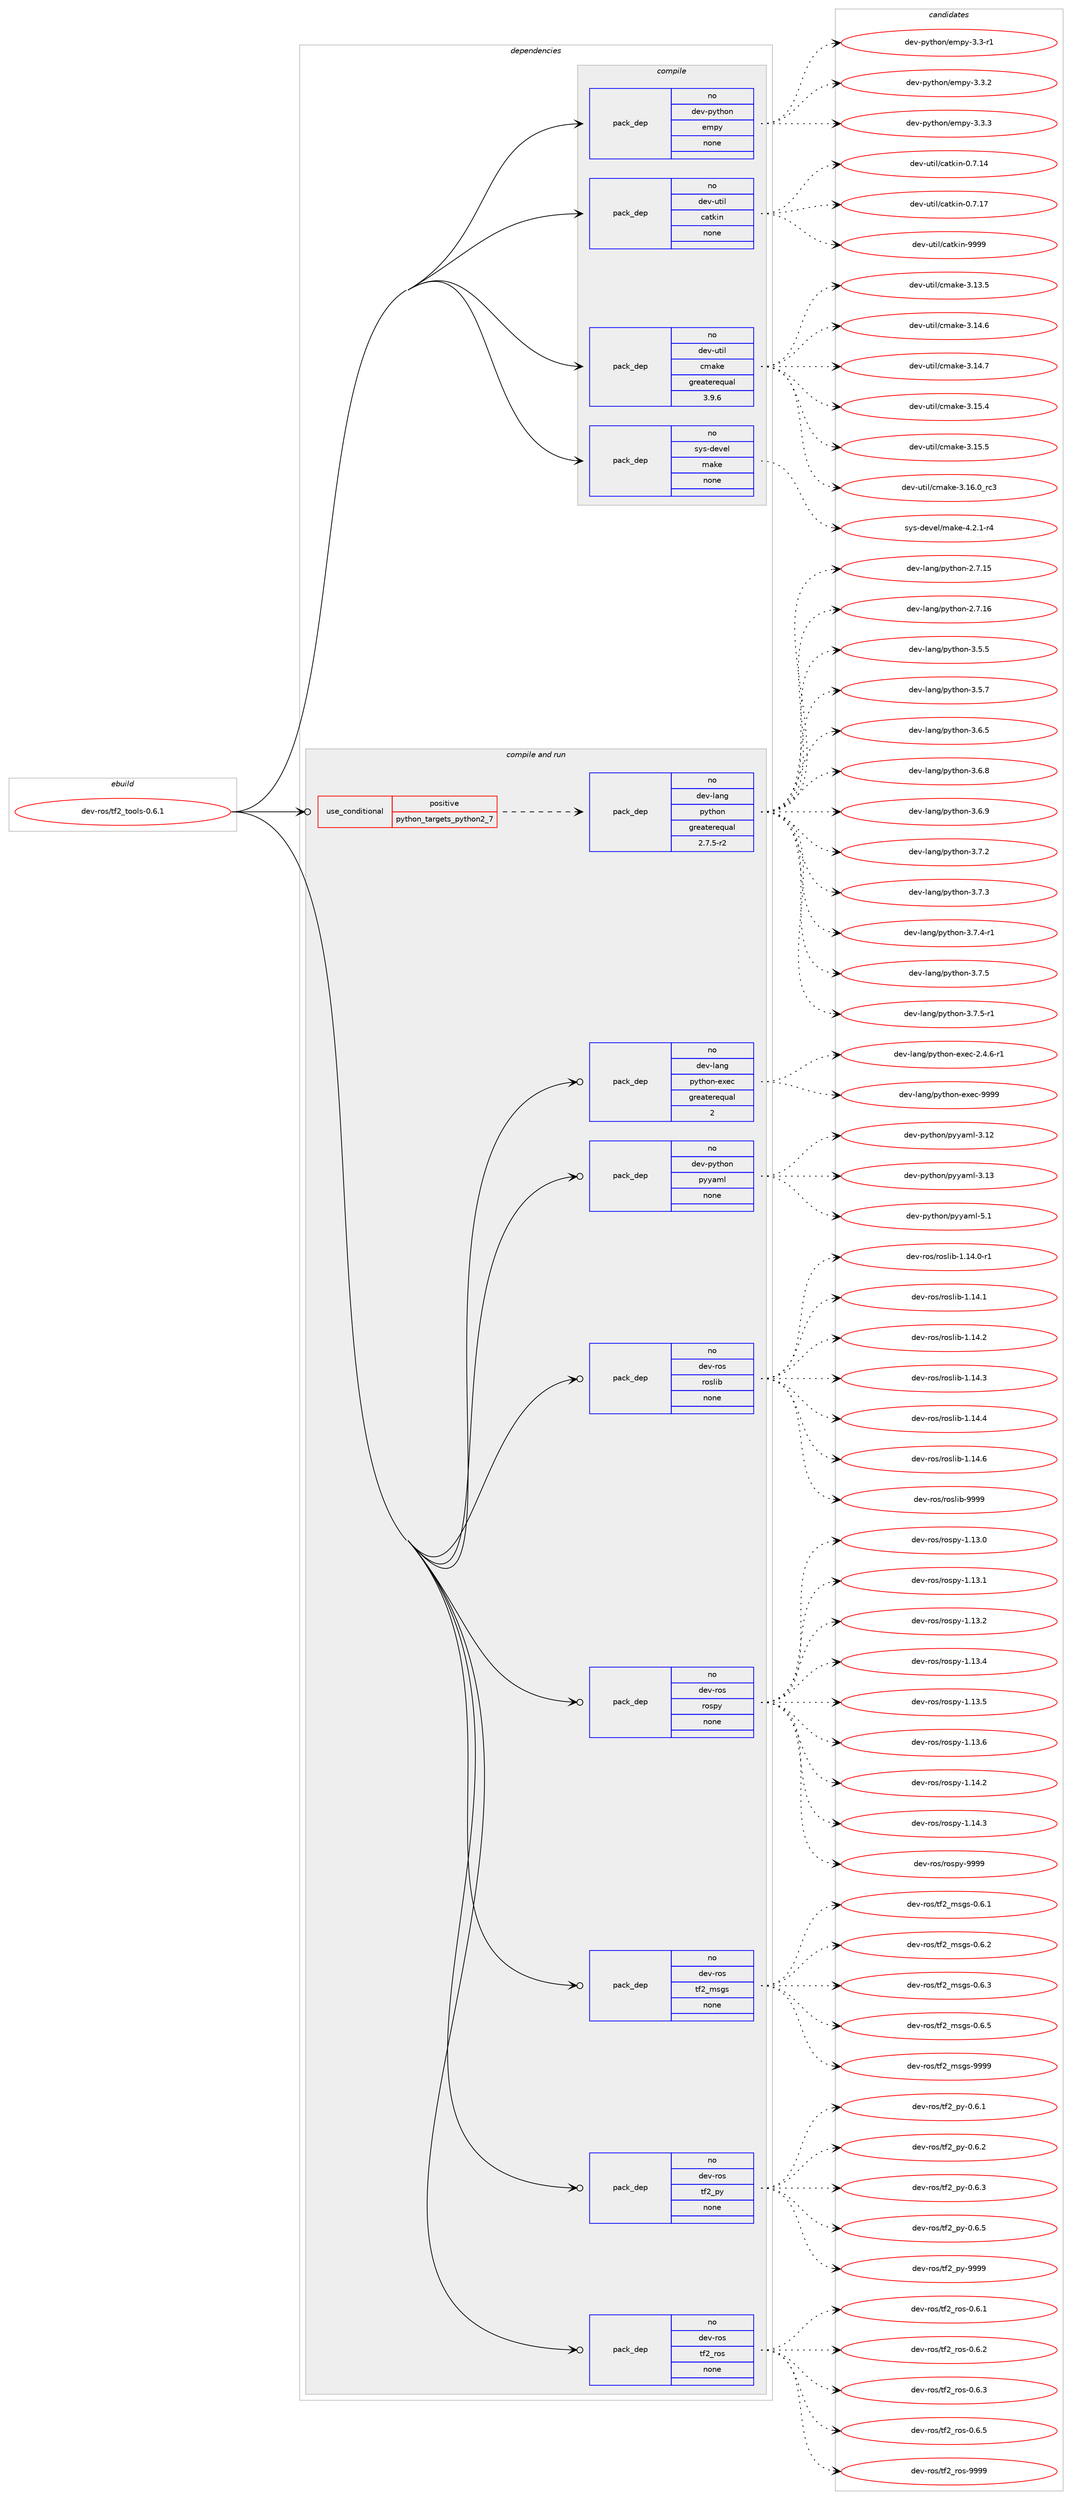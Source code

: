 digraph prolog {

# *************
# Graph options
# *************

newrank=true;
concentrate=true;
compound=true;
graph [rankdir=LR,fontname=Helvetica,fontsize=10,ranksep=1.5];#, ranksep=2.5, nodesep=0.2];
edge  [arrowhead=vee];
node  [fontname=Helvetica,fontsize=10];

# **********
# The ebuild
# **********

subgraph cluster_leftcol {
color=gray;
rank=same;
label=<<i>ebuild</i>>;
id [label="dev-ros/tf2_tools-0.6.1", color=red, width=4, href="../dev-ros/tf2_tools-0.6.1.svg"];
}

# ****************
# The dependencies
# ****************

subgraph cluster_midcol {
color=gray;
label=<<i>dependencies</i>>;
subgraph cluster_compile {
fillcolor="#eeeeee";
style=filled;
label=<<i>compile</i>>;
subgraph pack503272 {
dependency671470 [label=<<TABLE BORDER="0" CELLBORDER="1" CELLSPACING="0" CELLPADDING="4" WIDTH="220"><TR><TD ROWSPAN="6" CELLPADDING="30">pack_dep</TD></TR><TR><TD WIDTH="110">no</TD></TR><TR><TD>dev-python</TD></TR><TR><TD>empy</TD></TR><TR><TD>none</TD></TR><TR><TD></TD></TR></TABLE>>, shape=none, color=blue];
}
id:e -> dependency671470:w [weight=20,style="solid",arrowhead="vee"];
subgraph pack503273 {
dependency671471 [label=<<TABLE BORDER="0" CELLBORDER="1" CELLSPACING="0" CELLPADDING="4" WIDTH="220"><TR><TD ROWSPAN="6" CELLPADDING="30">pack_dep</TD></TR><TR><TD WIDTH="110">no</TD></TR><TR><TD>dev-util</TD></TR><TR><TD>catkin</TD></TR><TR><TD>none</TD></TR><TR><TD></TD></TR></TABLE>>, shape=none, color=blue];
}
id:e -> dependency671471:w [weight=20,style="solid",arrowhead="vee"];
subgraph pack503274 {
dependency671472 [label=<<TABLE BORDER="0" CELLBORDER="1" CELLSPACING="0" CELLPADDING="4" WIDTH="220"><TR><TD ROWSPAN="6" CELLPADDING="30">pack_dep</TD></TR><TR><TD WIDTH="110">no</TD></TR><TR><TD>dev-util</TD></TR><TR><TD>cmake</TD></TR><TR><TD>greaterequal</TD></TR><TR><TD>3.9.6</TD></TR></TABLE>>, shape=none, color=blue];
}
id:e -> dependency671472:w [weight=20,style="solid",arrowhead="vee"];
subgraph pack503275 {
dependency671473 [label=<<TABLE BORDER="0" CELLBORDER="1" CELLSPACING="0" CELLPADDING="4" WIDTH="220"><TR><TD ROWSPAN="6" CELLPADDING="30">pack_dep</TD></TR><TR><TD WIDTH="110">no</TD></TR><TR><TD>sys-devel</TD></TR><TR><TD>make</TD></TR><TR><TD>none</TD></TR><TR><TD></TD></TR></TABLE>>, shape=none, color=blue];
}
id:e -> dependency671473:w [weight=20,style="solid",arrowhead="vee"];
}
subgraph cluster_compileandrun {
fillcolor="#eeeeee";
style=filled;
label=<<i>compile and run</i>>;
subgraph cond156292 {
dependency671474 [label=<<TABLE BORDER="0" CELLBORDER="1" CELLSPACING="0" CELLPADDING="4"><TR><TD ROWSPAN="3" CELLPADDING="10">use_conditional</TD></TR><TR><TD>positive</TD></TR><TR><TD>python_targets_python2_7</TD></TR></TABLE>>, shape=none, color=red];
subgraph pack503276 {
dependency671475 [label=<<TABLE BORDER="0" CELLBORDER="1" CELLSPACING="0" CELLPADDING="4" WIDTH="220"><TR><TD ROWSPAN="6" CELLPADDING="30">pack_dep</TD></TR><TR><TD WIDTH="110">no</TD></TR><TR><TD>dev-lang</TD></TR><TR><TD>python</TD></TR><TR><TD>greaterequal</TD></TR><TR><TD>2.7.5-r2</TD></TR></TABLE>>, shape=none, color=blue];
}
dependency671474:e -> dependency671475:w [weight=20,style="dashed",arrowhead="vee"];
}
id:e -> dependency671474:w [weight=20,style="solid",arrowhead="odotvee"];
subgraph pack503277 {
dependency671476 [label=<<TABLE BORDER="0" CELLBORDER="1" CELLSPACING="0" CELLPADDING="4" WIDTH="220"><TR><TD ROWSPAN="6" CELLPADDING="30">pack_dep</TD></TR><TR><TD WIDTH="110">no</TD></TR><TR><TD>dev-lang</TD></TR><TR><TD>python-exec</TD></TR><TR><TD>greaterequal</TD></TR><TR><TD>2</TD></TR></TABLE>>, shape=none, color=blue];
}
id:e -> dependency671476:w [weight=20,style="solid",arrowhead="odotvee"];
subgraph pack503278 {
dependency671477 [label=<<TABLE BORDER="0" CELLBORDER="1" CELLSPACING="0" CELLPADDING="4" WIDTH="220"><TR><TD ROWSPAN="6" CELLPADDING="30">pack_dep</TD></TR><TR><TD WIDTH="110">no</TD></TR><TR><TD>dev-python</TD></TR><TR><TD>pyyaml</TD></TR><TR><TD>none</TD></TR><TR><TD></TD></TR></TABLE>>, shape=none, color=blue];
}
id:e -> dependency671477:w [weight=20,style="solid",arrowhead="odotvee"];
subgraph pack503279 {
dependency671478 [label=<<TABLE BORDER="0" CELLBORDER="1" CELLSPACING="0" CELLPADDING="4" WIDTH="220"><TR><TD ROWSPAN="6" CELLPADDING="30">pack_dep</TD></TR><TR><TD WIDTH="110">no</TD></TR><TR><TD>dev-ros</TD></TR><TR><TD>roslib</TD></TR><TR><TD>none</TD></TR><TR><TD></TD></TR></TABLE>>, shape=none, color=blue];
}
id:e -> dependency671478:w [weight=20,style="solid",arrowhead="odotvee"];
subgraph pack503280 {
dependency671479 [label=<<TABLE BORDER="0" CELLBORDER="1" CELLSPACING="0" CELLPADDING="4" WIDTH="220"><TR><TD ROWSPAN="6" CELLPADDING="30">pack_dep</TD></TR><TR><TD WIDTH="110">no</TD></TR><TR><TD>dev-ros</TD></TR><TR><TD>rospy</TD></TR><TR><TD>none</TD></TR><TR><TD></TD></TR></TABLE>>, shape=none, color=blue];
}
id:e -> dependency671479:w [weight=20,style="solid",arrowhead="odotvee"];
subgraph pack503281 {
dependency671480 [label=<<TABLE BORDER="0" CELLBORDER="1" CELLSPACING="0" CELLPADDING="4" WIDTH="220"><TR><TD ROWSPAN="6" CELLPADDING="30">pack_dep</TD></TR><TR><TD WIDTH="110">no</TD></TR><TR><TD>dev-ros</TD></TR><TR><TD>tf2_msgs</TD></TR><TR><TD>none</TD></TR><TR><TD></TD></TR></TABLE>>, shape=none, color=blue];
}
id:e -> dependency671480:w [weight=20,style="solid",arrowhead="odotvee"];
subgraph pack503282 {
dependency671481 [label=<<TABLE BORDER="0" CELLBORDER="1" CELLSPACING="0" CELLPADDING="4" WIDTH="220"><TR><TD ROWSPAN="6" CELLPADDING="30">pack_dep</TD></TR><TR><TD WIDTH="110">no</TD></TR><TR><TD>dev-ros</TD></TR><TR><TD>tf2_py</TD></TR><TR><TD>none</TD></TR><TR><TD></TD></TR></TABLE>>, shape=none, color=blue];
}
id:e -> dependency671481:w [weight=20,style="solid",arrowhead="odotvee"];
subgraph pack503283 {
dependency671482 [label=<<TABLE BORDER="0" CELLBORDER="1" CELLSPACING="0" CELLPADDING="4" WIDTH="220"><TR><TD ROWSPAN="6" CELLPADDING="30">pack_dep</TD></TR><TR><TD WIDTH="110">no</TD></TR><TR><TD>dev-ros</TD></TR><TR><TD>tf2_ros</TD></TR><TR><TD>none</TD></TR><TR><TD></TD></TR></TABLE>>, shape=none, color=blue];
}
id:e -> dependency671482:w [weight=20,style="solid",arrowhead="odotvee"];
}
subgraph cluster_run {
fillcolor="#eeeeee";
style=filled;
label=<<i>run</i>>;
}
}

# **************
# The candidates
# **************

subgraph cluster_choices {
rank=same;
color=gray;
label=<<i>candidates</i>>;

subgraph choice503272 {
color=black;
nodesep=1;
choice1001011184511212111610411111047101109112121455146514511449 [label="dev-python/empy-3.3-r1", color=red, width=4,href="../dev-python/empy-3.3-r1.svg"];
choice1001011184511212111610411111047101109112121455146514650 [label="dev-python/empy-3.3.2", color=red, width=4,href="../dev-python/empy-3.3.2.svg"];
choice1001011184511212111610411111047101109112121455146514651 [label="dev-python/empy-3.3.3", color=red, width=4,href="../dev-python/empy-3.3.3.svg"];
dependency671470:e -> choice1001011184511212111610411111047101109112121455146514511449:w [style=dotted,weight="100"];
dependency671470:e -> choice1001011184511212111610411111047101109112121455146514650:w [style=dotted,weight="100"];
dependency671470:e -> choice1001011184511212111610411111047101109112121455146514651:w [style=dotted,weight="100"];
}
subgraph choice503273 {
color=black;
nodesep=1;
choice1001011184511711610510847999711610710511045484655464952 [label="dev-util/catkin-0.7.14", color=red, width=4,href="../dev-util/catkin-0.7.14.svg"];
choice1001011184511711610510847999711610710511045484655464955 [label="dev-util/catkin-0.7.17", color=red, width=4,href="../dev-util/catkin-0.7.17.svg"];
choice100101118451171161051084799971161071051104557575757 [label="dev-util/catkin-9999", color=red, width=4,href="../dev-util/catkin-9999.svg"];
dependency671471:e -> choice1001011184511711610510847999711610710511045484655464952:w [style=dotted,weight="100"];
dependency671471:e -> choice1001011184511711610510847999711610710511045484655464955:w [style=dotted,weight="100"];
dependency671471:e -> choice100101118451171161051084799971161071051104557575757:w [style=dotted,weight="100"];
}
subgraph choice503274 {
color=black;
nodesep=1;
choice1001011184511711610510847991099710710145514649514653 [label="dev-util/cmake-3.13.5", color=red, width=4,href="../dev-util/cmake-3.13.5.svg"];
choice1001011184511711610510847991099710710145514649524654 [label="dev-util/cmake-3.14.6", color=red, width=4,href="../dev-util/cmake-3.14.6.svg"];
choice1001011184511711610510847991099710710145514649524655 [label="dev-util/cmake-3.14.7", color=red, width=4,href="../dev-util/cmake-3.14.7.svg"];
choice1001011184511711610510847991099710710145514649534652 [label="dev-util/cmake-3.15.4", color=red, width=4,href="../dev-util/cmake-3.15.4.svg"];
choice1001011184511711610510847991099710710145514649534653 [label="dev-util/cmake-3.15.5", color=red, width=4,href="../dev-util/cmake-3.15.5.svg"];
choice1001011184511711610510847991099710710145514649544648951149951 [label="dev-util/cmake-3.16.0_rc3", color=red, width=4,href="../dev-util/cmake-3.16.0_rc3.svg"];
dependency671472:e -> choice1001011184511711610510847991099710710145514649514653:w [style=dotted,weight="100"];
dependency671472:e -> choice1001011184511711610510847991099710710145514649524654:w [style=dotted,weight="100"];
dependency671472:e -> choice1001011184511711610510847991099710710145514649524655:w [style=dotted,weight="100"];
dependency671472:e -> choice1001011184511711610510847991099710710145514649534652:w [style=dotted,weight="100"];
dependency671472:e -> choice1001011184511711610510847991099710710145514649534653:w [style=dotted,weight="100"];
dependency671472:e -> choice1001011184511711610510847991099710710145514649544648951149951:w [style=dotted,weight="100"];
}
subgraph choice503275 {
color=black;
nodesep=1;
choice1151211154510010111810110847109971071014552465046494511452 [label="sys-devel/make-4.2.1-r4", color=red, width=4,href="../sys-devel/make-4.2.1-r4.svg"];
dependency671473:e -> choice1151211154510010111810110847109971071014552465046494511452:w [style=dotted,weight="100"];
}
subgraph choice503276 {
color=black;
nodesep=1;
choice10010111845108971101034711212111610411111045504655464953 [label="dev-lang/python-2.7.15", color=red, width=4,href="../dev-lang/python-2.7.15.svg"];
choice10010111845108971101034711212111610411111045504655464954 [label="dev-lang/python-2.7.16", color=red, width=4,href="../dev-lang/python-2.7.16.svg"];
choice100101118451089711010347112121116104111110455146534653 [label="dev-lang/python-3.5.5", color=red, width=4,href="../dev-lang/python-3.5.5.svg"];
choice100101118451089711010347112121116104111110455146534655 [label="dev-lang/python-3.5.7", color=red, width=4,href="../dev-lang/python-3.5.7.svg"];
choice100101118451089711010347112121116104111110455146544653 [label="dev-lang/python-3.6.5", color=red, width=4,href="../dev-lang/python-3.6.5.svg"];
choice100101118451089711010347112121116104111110455146544656 [label="dev-lang/python-3.6.8", color=red, width=4,href="../dev-lang/python-3.6.8.svg"];
choice100101118451089711010347112121116104111110455146544657 [label="dev-lang/python-3.6.9", color=red, width=4,href="../dev-lang/python-3.6.9.svg"];
choice100101118451089711010347112121116104111110455146554650 [label="dev-lang/python-3.7.2", color=red, width=4,href="../dev-lang/python-3.7.2.svg"];
choice100101118451089711010347112121116104111110455146554651 [label="dev-lang/python-3.7.3", color=red, width=4,href="../dev-lang/python-3.7.3.svg"];
choice1001011184510897110103471121211161041111104551465546524511449 [label="dev-lang/python-3.7.4-r1", color=red, width=4,href="../dev-lang/python-3.7.4-r1.svg"];
choice100101118451089711010347112121116104111110455146554653 [label="dev-lang/python-3.7.5", color=red, width=4,href="../dev-lang/python-3.7.5.svg"];
choice1001011184510897110103471121211161041111104551465546534511449 [label="dev-lang/python-3.7.5-r1", color=red, width=4,href="../dev-lang/python-3.7.5-r1.svg"];
dependency671475:e -> choice10010111845108971101034711212111610411111045504655464953:w [style=dotted,weight="100"];
dependency671475:e -> choice10010111845108971101034711212111610411111045504655464954:w [style=dotted,weight="100"];
dependency671475:e -> choice100101118451089711010347112121116104111110455146534653:w [style=dotted,weight="100"];
dependency671475:e -> choice100101118451089711010347112121116104111110455146534655:w [style=dotted,weight="100"];
dependency671475:e -> choice100101118451089711010347112121116104111110455146544653:w [style=dotted,weight="100"];
dependency671475:e -> choice100101118451089711010347112121116104111110455146544656:w [style=dotted,weight="100"];
dependency671475:e -> choice100101118451089711010347112121116104111110455146544657:w [style=dotted,weight="100"];
dependency671475:e -> choice100101118451089711010347112121116104111110455146554650:w [style=dotted,weight="100"];
dependency671475:e -> choice100101118451089711010347112121116104111110455146554651:w [style=dotted,weight="100"];
dependency671475:e -> choice1001011184510897110103471121211161041111104551465546524511449:w [style=dotted,weight="100"];
dependency671475:e -> choice100101118451089711010347112121116104111110455146554653:w [style=dotted,weight="100"];
dependency671475:e -> choice1001011184510897110103471121211161041111104551465546534511449:w [style=dotted,weight="100"];
}
subgraph choice503277 {
color=black;
nodesep=1;
choice10010111845108971101034711212111610411111045101120101994550465246544511449 [label="dev-lang/python-exec-2.4.6-r1", color=red, width=4,href="../dev-lang/python-exec-2.4.6-r1.svg"];
choice10010111845108971101034711212111610411111045101120101994557575757 [label="dev-lang/python-exec-9999", color=red, width=4,href="../dev-lang/python-exec-9999.svg"];
dependency671476:e -> choice10010111845108971101034711212111610411111045101120101994550465246544511449:w [style=dotted,weight="100"];
dependency671476:e -> choice10010111845108971101034711212111610411111045101120101994557575757:w [style=dotted,weight="100"];
}
subgraph choice503278 {
color=black;
nodesep=1;
choice1001011184511212111610411111047112121121971091084551464950 [label="dev-python/pyyaml-3.12", color=red, width=4,href="../dev-python/pyyaml-3.12.svg"];
choice1001011184511212111610411111047112121121971091084551464951 [label="dev-python/pyyaml-3.13", color=red, width=4,href="../dev-python/pyyaml-3.13.svg"];
choice10010111845112121116104111110471121211219710910845534649 [label="dev-python/pyyaml-5.1", color=red, width=4,href="../dev-python/pyyaml-5.1.svg"];
dependency671477:e -> choice1001011184511212111610411111047112121121971091084551464950:w [style=dotted,weight="100"];
dependency671477:e -> choice1001011184511212111610411111047112121121971091084551464951:w [style=dotted,weight="100"];
dependency671477:e -> choice10010111845112121116104111110471121211219710910845534649:w [style=dotted,weight="100"];
}
subgraph choice503279 {
color=black;
nodesep=1;
choice100101118451141111154711411111510810598454946495246484511449 [label="dev-ros/roslib-1.14.0-r1", color=red, width=4,href="../dev-ros/roslib-1.14.0-r1.svg"];
choice10010111845114111115471141111151081059845494649524649 [label="dev-ros/roslib-1.14.1", color=red, width=4,href="../dev-ros/roslib-1.14.1.svg"];
choice10010111845114111115471141111151081059845494649524650 [label="dev-ros/roslib-1.14.2", color=red, width=4,href="../dev-ros/roslib-1.14.2.svg"];
choice10010111845114111115471141111151081059845494649524651 [label="dev-ros/roslib-1.14.3", color=red, width=4,href="../dev-ros/roslib-1.14.3.svg"];
choice10010111845114111115471141111151081059845494649524652 [label="dev-ros/roslib-1.14.4", color=red, width=4,href="../dev-ros/roslib-1.14.4.svg"];
choice10010111845114111115471141111151081059845494649524654 [label="dev-ros/roslib-1.14.6", color=red, width=4,href="../dev-ros/roslib-1.14.6.svg"];
choice1001011184511411111547114111115108105984557575757 [label="dev-ros/roslib-9999", color=red, width=4,href="../dev-ros/roslib-9999.svg"];
dependency671478:e -> choice100101118451141111154711411111510810598454946495246484511449:w [style=dotted,weight="100"];
dependency671478:e -> choice10010111845114111115471141111151081059845494649524649:w [style=dotted,weight="100"];
dependency671478:e -> choice10010111845114111115471141111151081059845494649524650:w [style=dotted,weight="100"];
dependency671478:e -> choice10010111845114111115471141111151081059845494649524651:w [style=dotted,weight="100"];
dependency671478:e -> choice10010111845114111115471141111151081059845494649524652:w [style=dotted,weight="100"];
dependency671478:e -> choice10010111845114111115471141111151081059845494649524654:w [style=dotted,weight="100"];
dependency671478:e -> choice1001011184511411111547114111115108105984557575757:w [style=dotted,weight="100"];
}
subgraph choice503280 {
color=black;
nodesep=1;
choice100101118451141111154711411111511212145494649514648 [label="dev-ros/rospy-1.13.0", color=red, width=4,href="../dev-ros/rospy-1.13.0.svg"];
choice100101118451141111154711411111511212145494649514649 [label="dev-ros/rospy-1.13.1", color=red, width=4,href="../dev-ros/rospy-1.13.1.svg"];
choice100101118451141111154711411111511212145494649514650 [label="dev-ros/rospy-1.13.2", color=red, width=4,href="../dev-ros/rospy-1.13.2.svg"];
choice100101118451141111154711411111511212145494649514652 [label="dev-ros/rospy-1.13.4", color=red, width=4,href="../dev-ros/rospy-1.13.4.svg"];
choice100101118451141111154711411111511212145494649514653 [label="dev-ros/rospy-1.13.5", color=red, width=4,href="../dev-ros/rospy-1.13.5.svg"];
choice100101118451141111154711411111511212145494649514654 [label="dev-ros/rospy-1.13.6", color=red, width=4,href="../dev-ros/rospy-1.13.6.svg"];
choice100101118451141111154711411111511212145494649524650 [label="dev-ros/rospy-1.14.2", color=red, width=4,href="../dev-ros/rospy-1.14.2.svg"];
choice100101118451141111154711411111511212145494649524651 [label="dev-ros/rospy-1.14.3", color=red, width=4,href="../dev-ros/rospy-1.14.3.svg"];
choice10010111845114111115471141111151121214557575757 [label="dev-ros/rospy-9999", color=red, width=4,href="../dev-ros/rospy-9999.svg"];
dependency671479:e -> choice100101118451141111154711411111511212145494649514648:w [style=dotted,weight="100"];
dependency671479:e -> choice100101118451141111154711411111511212145494649514649:w [style=dotted,weight="100"];
dependency671479:e -> choice100101118451141111154711411111511212145494649514650:w [style=dotted,weight="100"];
dependency671479:e -> choice100101118451141111154711411111511212145494649514652:w [style=dotted,weight="100"];
dependency671479:e -> choice100101118451141111154711411111511212145494649514653:w [style=dotted,weight="100"];
dependency671479:e -> choice100101118451141111154711411111511212145494649514654:w [style=dotted,weight="100"];
dependency671479:e -> choice100101118451141111154711411111511212145494649524650:w [style=dotted,weight="100"];
dependency671479:e -> choice100101118451141111154711411111511212145494649524651:w [style=dotted,weight="100"];
dependency671479:e -> choice10010111845114111115471141111151121214557575757:w [style=dotted,weight="100"];
}
subgraph choice503281 {
color=black;
nodesep=1;
choice10010111845114111115471161025095109115103115454846544649 [label="dev-ros/tf2_msgs-0.6.1", color=red, width=4,href="../dev-ros/tf2_msgs-0.6.1.svg"];
choice10010111845114111115471161025095109115103115454846544650 [label="dev-ros/tf2_msgs-0.6.2", color=red, width=4,href="../dev-ros/tf2_msgs-0.6.2.svg"];
choice10010111845114111115471161025095109115103115454846544651 [label="dev-ros/tf2_msgs-0.6.3", color=red, width=4,href="../dev-ros/tf2_msgs-0.6.3.svg"];
choice10010111845114111115471161025095109115103115454846544653 [label="dev-ros/tf2_msgs-0.6.5", color=red, width=4,href="../dev-ros/tf2_msgs-0.6.5.svg"];
choice100101118451141111154711610250951091151031154557575757 [label="dev-ros/tf2_msgs-9999", color=red, width=4,href="../dev-ros/tf2_msgs-9999.svg"];
dependency671480:e -> choice10010111845114111115471161025095109115103115454846544649:w [style=dotted,weight="100"];
dependency671480:e -> choice10010111845114111115471161025095109115103115454846544650:w [style=dotted,weight="100"];
dependency671480:e -> choice10010111845114111115471161025095109115103115454846544651:w [style=dotted,weight="100"];
dependency671480:e -> choice10010111845114111115471161025095109115103115454846544653:w [style=dotted,weight="100"];
dependency671480:e -> choice100101118451141111154711610250951091151031154557575757:w [style=dotted,weight="100"];
}
subgraph choice503282 {
color=black;
nodesep=1;
choice10010111845114111115471161025095112121454846544649 [label="dev-ros/tf2_py-0.6.1", color=red, width=4,href="../dev-ros/tf2_py-0.6.1.svg"];
choice10010111845114111115471161025095112121454846544650 [label="dev-ros/tf2_py-0.6.2", color=red, width=4,href="../dev-ros/tf2_py-0.6.2.svg"];
choice10010111845114111115471161025095112121454846544651 [label="dev-ros/tf2_py-0.6.3", color=red, width=4,href="../dev-ros/tf2_py-0.6.3.svg"];
choice10010111845114111115471161025095112121454846544653 [label="dev-ros/tf2_py-0.6.5", color=red, width=4,href="../dev-ros/tf2_py-0.6.5.svg"];
choice100101118451141111154711610250951121214557575757 [label="dev-ros/tf2_py-9999", color=red, width=4,href="../dev-ros/tf2_py-9999.svg"];
dependency671481:e -> choice10010111845114111115471161025095112121454846544649:w [style=dotted,weight="100"];
dependency671481:e -> choice10010111845114111115471161025095112121454846544650:w [style=dotted,weight="100"];
dependency671481:e -> choice10010111845114111115471161025095112121454846544651:w [style=dotted,weight="100"];
dependency671481:e -> choice10010111845114111115471161025095112121454846544653:w [style=dotted,weight="100"];
dependency671481:e -> choice100101118451141111154711610250951121214557575757:w [style=dotted,weight="100"];
}
subgraph choice503283 {
color=black;
nodesep=1;
choice10010111845114111115471161025095114111115454846544649 [label="dev-ros/tf2_ros-0.6.1", color=red, width=4,href="../dev-ros/tf2_ros-0.6.1.svg"];
choice10010111845114111115471161025095114111115454846544650 [label="dev-ros/tf2_ros-0.6.2", color=red, width=4,href="../dev-ros/tf2_ros-0.6.2.svg"];
choice10010111845114111115471161025095114111115454846544651 [label="dev-ros/tf2_ros-0.6.3", color=red, width=4,href="../dev-ros/tf2_ros-0.6.3.svg"];
choice10010111845114111115471161025095114111115454846544653 [label="dev-ros/tf2_ros-0.6.5", color=red, width=4,href="../dev-ros/tf2_ros-0.6.5.svg"];
choice100101118451141111154711610250951141111154557575757 [label="dev-ros/tf2_ros-9999", color=red, width=4,href="../dev-ros/tf2_ros-9999.svg"];
dependency671482:e -> choice10010111845114111115471161025095114111115454846544649:w [style=dotted,weight="100"];
dependency671482:e -> choice10010111845114111115471161025095114111115454846544650:w [style=dotted,weight="100"];
dependency671482:e -> choice10010111845114111115471161025095114111115454846544651:w [style=dotted,weight="100"];
dependency671482:e -> choice10010111845114111115471161025095114111115454846544653:w [style=dotted,weight="100"];
dependency671482:e -> choice100101118451141111154711610250951141111154557575757:w [style=dotted,weight="100"];
}
}

}
